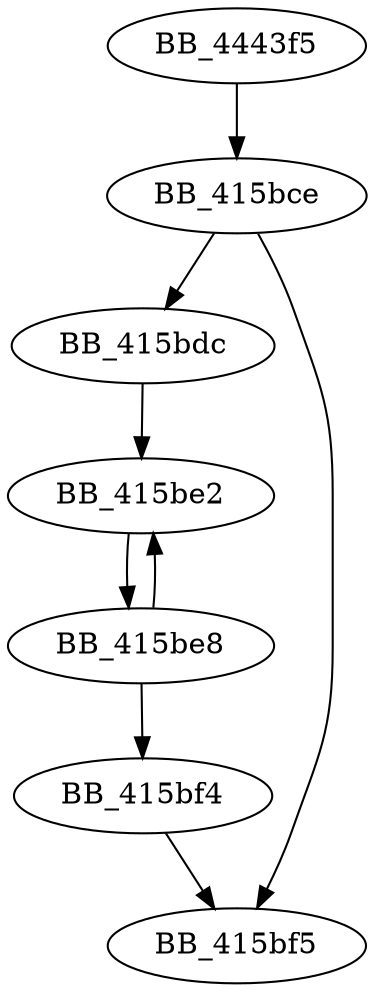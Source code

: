 DiGraph sub_4443F5{
BB_415bce->BB_415bdc
BB_415bce->BB_415bf5
BB_415bdc->BB_415be2
BB_415be2->BB_415be8
BB_415be8->BB_415be2
BB_415be8->BB_415bf4
BB_415bf4->BB_415bf5
BB_4443f5->BB_415bce
}
